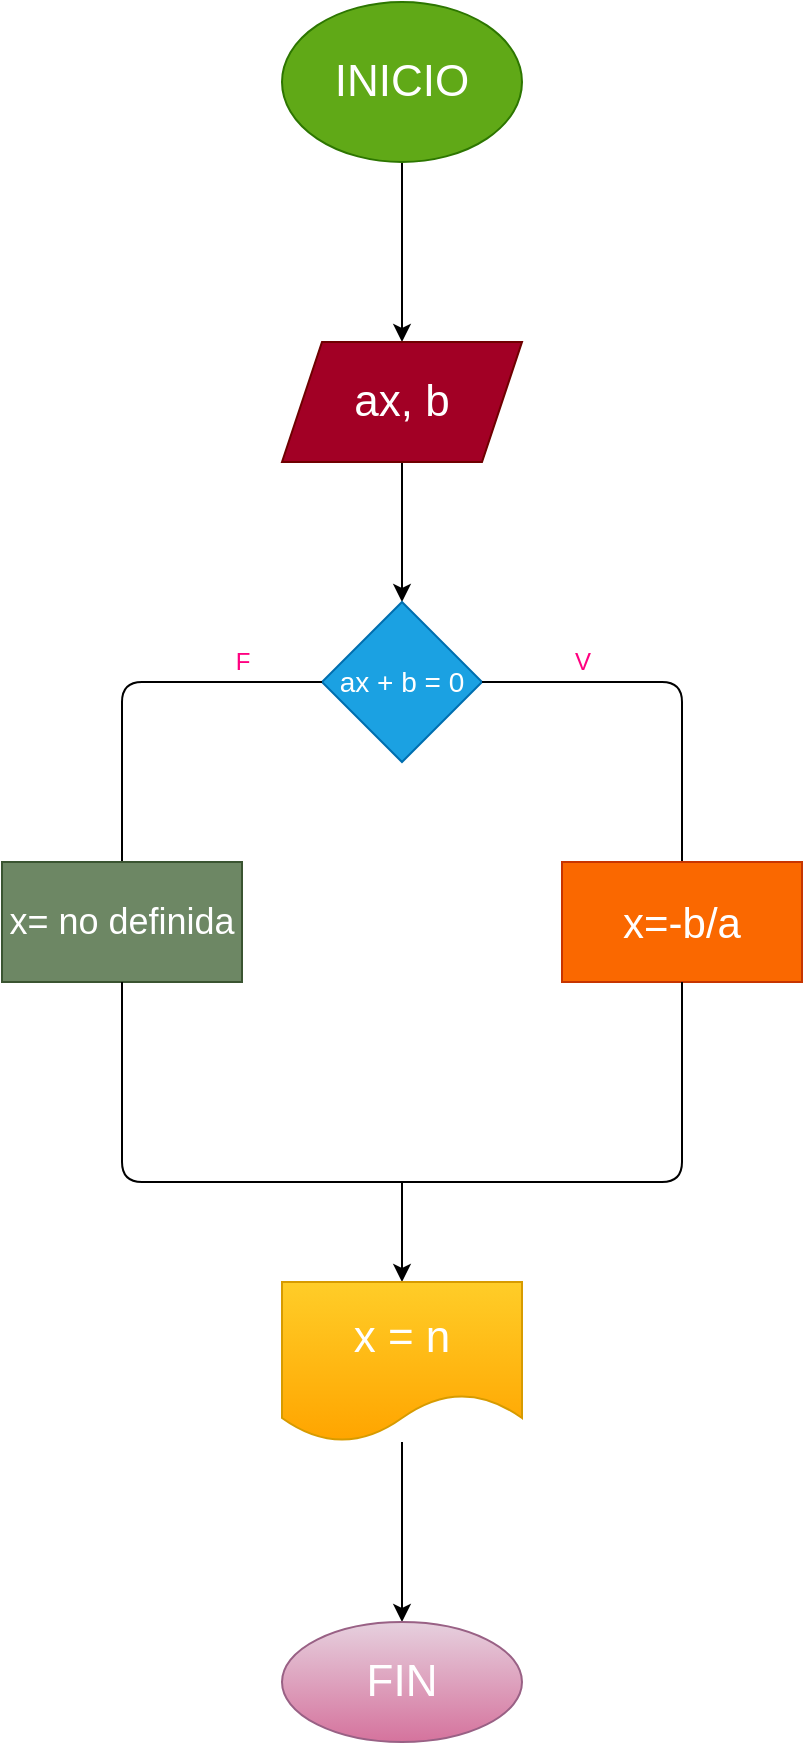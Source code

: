<mxfile>
    <diagram id="pjWt5Ej3H38OPFopg8U5" name="Página-1">
        <mxGraphModel dx="1204" dy="790" grid="1" gridSize="10" guides="1" tooltips="1" connect="1" arrows="1" fold="1" page="1" pageScale="1" pageWidth="827" pageHeight="1169" math="0" shadow="0">
            <root>
                <mxCell id="0"/>
                <mxCell id="1" parent="0"/>
                <mxCell id="4" value="" style="edgeStyle=none;html=1;" edge="1" parent="1" source="2" target="3">
                    <mxGeometry relative="1" as="geometry"/>
                </mxCell>
                <mxCell id="2" value="&lt;font style=&quot;font-size: 22px&quot;&gt;INICIO&lt;/font&gt;" style="ellipse;whiteSpace=wrap;html=1;fillColor=#60a917;fontColor=#ffffff;strokeColor=#2D7600;" vertex="1" parent="1">
                    <mxGeometry x="320" y="10" width="120" height="80" as="geometry"/>
                </mxCell>
                <mxCell id="6" value="" style="edgeStyle=none;html=1;" edge="1" parent="1" source="3" target="5">
                    <mxGeometry relative="1" as="geometry"/>
                </mxCell>
                <mxCell id="3" value="&lt;font style=&quot;font-size: 22px&quot;&gt;ax, b&lt;/font&gt;" style="shape=parallelogram;perimeter=parallelogramPerimeter;whiteSpace=wrap;html=1;fixedSize=1;strokeWidth=1;fillColor=#a20025;fontColor=#ffffff;strokeColor=#6F0000;" vertex="1" parent="1">
                    <mxGeometry x="320" y="180" width="120" height="60" as="geometry"/>
                </mxCell>
                <mxCell id="5" value="&lt;font style=&quot;font-size: 14px&quot;&gt;ax + b = 0&lt;/font&gt;" style="rhombus;whiteSpace=wrap;html=1;fillColor=#1ba1e2;fontColor=#ffffff;strokeColor=#006EAF;" vertex="1" parent="1">
                    <mxGeometry x="340" y="310" width="80" height="80" as="geometry"/>
                </mxCell>
                <mxCell id="8" value="" style="endArrow=none;html=1;" edge="1" parent="1">
                    <mxGeometry width="50" height="50" relative="1" as="geometry">
                        <mxPoint x="240" y="440" as="sourcePoint"/>
                        <mxPoint x="340" y="350" as="targetPoint"/>
                        <Array as="points">
                            <mxPoint x="240" y="350"/>
                        </Array>
                    </mxGeometry>
                </mxCell>
                <mxCell id="9" value="" style="endArrow=none;html=1;" edge="1" parent="1">
                    <mxGeometry width="50" height="50" relative="1" as="geometry">
                        <mxPoint x="420" y="350" as="sourcePoint"/>
                        <mxPoint x="520" y="440" as="targetPoint"/>
                        <Array as="points">
                            <mxPoint x="520" y="350"/>
                        </Array>
                    </mxGeometry>
                </mxCell>
                <mxCell id="10" value="&lt;font color=&quot;#ff0080&quot;&gt;F&lt;/font&gt;" style="text;html=1;resizable=0;autosize=1;align=center;verticalAlign=middle;points=[];fillColor=none;strokeColor=none;rounded=0;" vertex="1" parent="1">
                    <mxGeometry x="290" y="330" width="20" height="20" as="geometry"/>
                </mxCell>
                <mxCell id="11" value="V" style="text;html=1;resizable=0;autosize=1;align=center;verticalAlign=middle;points=[];fillColor=none;strokeColor=none;rounded=0;fontColor=#FF0080;" vertex="1" parent="1">
                    <mxGeometry x="460" y="330" width="20" height="20" as="geometry"/>
                </mxCell>
                <mxCell id="12" value="&lt;font color=&quot;#ffffff&quot; style=&quot;font-size: 21px&quot;&gt;x=-b/a&lt;/font&gt;" style="rounded=0;whiteSpace=wrap;html=1;fontColor=#000000;fillColor=#fa6800;strokeColor=#C73500;" vertex="1" parent="1">
                    <mxGeometry x="460" y="440" width="120" height="60" as="geometry"/>
                </mxCell>
                <mxCell id="13" value="&lt;font color=&quot;#ffffff&quot; style=&quot;font-size: 18px&quot;&gt;x= no definida&lt;/font&gt;" style="rounded=0;whiteSpace=wrap;html=1;fontColor=#ffffff;fillColor=#6d8764;strokeColor=#3A5431;" vertex="1" parent="1">
                    <mxGeometry x="180" y="440" width="120" height="60" as="geometry"/>
                </mxCell>
                <mxCell id="15" value="" style="endArrow=none;html=1;fontColor=#FF0080;exitX=0.5;exitY=1;exitDx=0;exitDy=0;entryX=0.5;entryY=1;entryDx=0;entryDy=0;" edge="1" parent="1" source="13" target="12">
                    <mxGeometry width="50" height="50" relative="1" as="geometry">
                        <mxPoint x="420" y="600" as="sourcePoint"/>
                        <mxPoint x="470" y="550" as="targetPoint"/>
                        <Array as="points">
                            <mxPoint x="240" y="600"/>
                            <mxPoint x="380" y="600"/>
                            <mxPoint x="520" y="600"/>
                        </Array>
                    </mxGeometry>
                </mxCell>
                <mxCell id="16" value="" style="endArrow=classic;html=1;fontColor=#FF0080;" edge="1" parent="1">
                    <mxGeometry width="50" height="50" relative="1" as="geometry">
                        <mxPoint x="380" y="600" as="sourcePoint"/>
                        <mxPoint x="380" y="650" as="targetPoint"/>
                    </mxGeometry>
                </mxCell>
                <mxCell id="19" value="" style="edgeStyle=none;html=1;fontColor=#FF0080;" edge="1" parent="1" source="17" target="18">
                    <mxGeometry relative="1" as="geometry"/>
                </mxCell>
                <mxCell id="17" value="&lt;font color=&quot;#ffffff&quot; style=&quot;font-size: 22px&quot;&gt;x = n&lt;/font&gt;" style="shape=document;whiteSpace=wrap;html=1;boundedLbl=1;fillColor=#ffcd28;gradientColor=#ffa500;strokeColor=#d79b00;" vertex="1" parent="1">
                    <mxGeometry x="320" y="650" width="120" height="80" as="geometry"/>
                </mxCell>
                <mxCell id="18" value="&lt;font color=&quot;#ffffff&quot; style=&quot;font-size: 22px&quot;&gt;FIN&lt;/font&gt;" style="ellipse;whiteSpace=wrap;html=1;fillColor=#e6d0de;gradientColor=#d5739d;strokeColor=#996185;" vertex="1" parent="1">
                    <mxGeometry x="320" y="820" width="120" height="60" as="geometry"/>
                </mxCell>
            </root>
        </mxGraphModel>
    </diagram>
</mxfile>